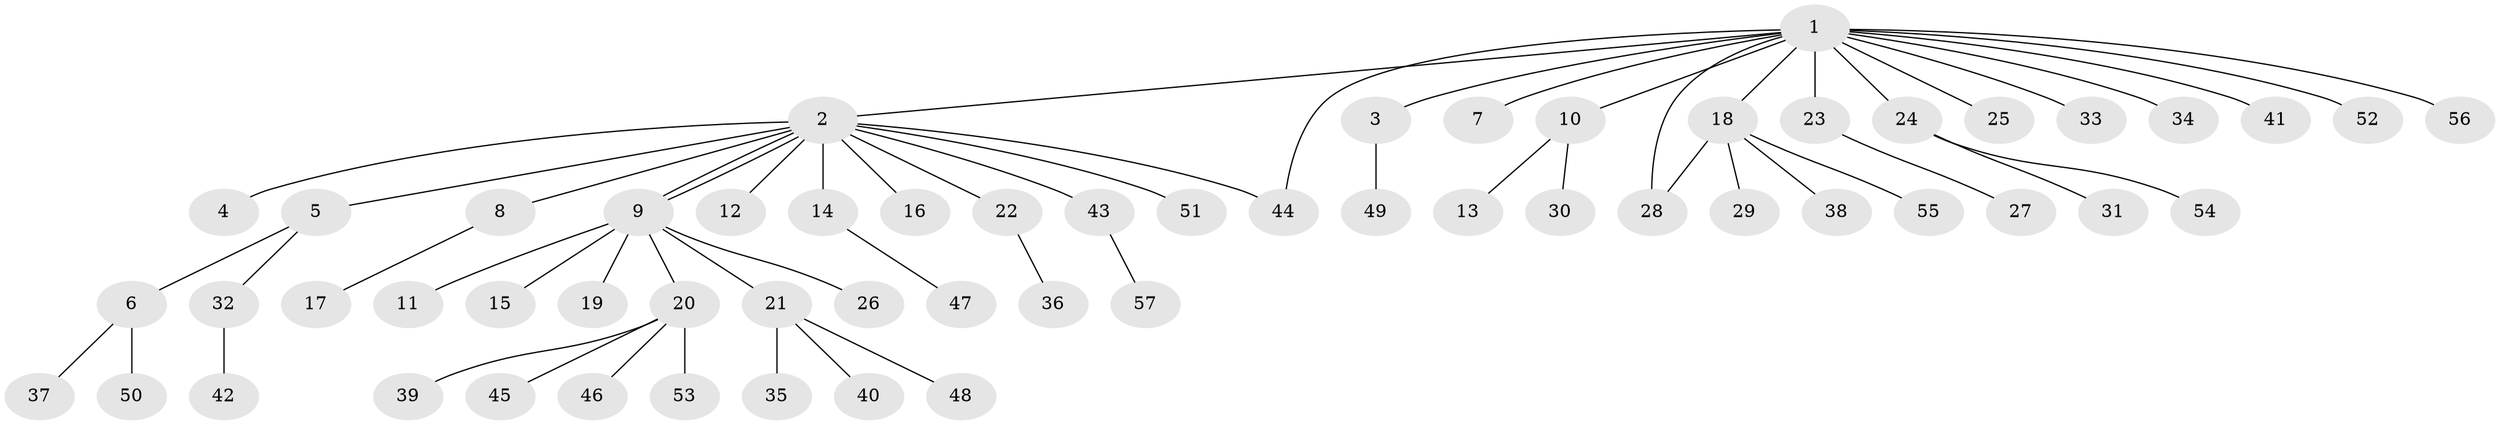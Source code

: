 // coarse degree distribution, {9: 0.041666666666666664, 1: 0.7083333333333334, 4: 0.041666666666666664, 12: 0.041666666666666664, 2: 0.16666666666666666}
// Generated by graph-tools (version 1.1) at 2025/36/03/04/25 23:36:56]
// undirected, 57 vertices, 59 edges
graph export_dot {
  node [color=gray90,style=filled];
  1;
  2;
  3;
  4;
  5;
  6;
  7;
  8;
  9;
  10;
  11;
  12;
  13;
  14;
  15;
  16;
  17;
  18;
  19;
  20;
  21;
  22;
  23;
  24;
  25;
  26;
  27;
  28;
  29;
  30;
  31;
  32;
  33;
  34;
  35;
  36;
  37;
  38;
  39;
  40;
  41;
  42;
  43;
  44;
  45;
  46;
  47;
  48;
  49;
  50;
  51;
  52;
  53;
  54;
  55;
  56;
  57;
  1 -- 2;
  1 -- 3;
  1 -- 7;
  1 -- 10;
  1 -- 18;
  1 -- 23;
  1 -- 24;
  1 -- 25;
  1 -- 28;
  1 -- 33;
  1 -- 34;
  1 -- 41;
  1 -- 44;
  1 -- 52;
  1 -- 56;
  2 -- 4;
  2 -- 5;
  2 -- 8;
  2 -- 9;
  2 -- 9;
  2 -- 12;
  2 -- 14;
  2 -- 16;
  2 -- 22;
  2 -- 43;
  2 -- 44;
  2 -- 51;
  3 -- 49;
  5 -- 6;
  5 -- 32;
  6 -- 37;
  6 -- 50;
  8 -- 17;
  9 -- 11;
  9 -- 15;
  9 -- 19;
  9 -- 20;
  9 -- 21;
  9 -- 26;
  10 -- 13;
  10 -- 30;
  14 -- 47;
  18 -- 28;
  18 -- 29;
  18 -- 38;
  18 -- 55;
  20 -- 39;
  20 -- 45;
  20 -- 46;
  20 -- 53;
  21 -- 35;
  21 -- 40;
  21 -- 48;
  22 -- 36;
  23 -- 27;
  24 -- 31;
  24 -- 54;
  32 -- 42;
  43 -- 57;
}
